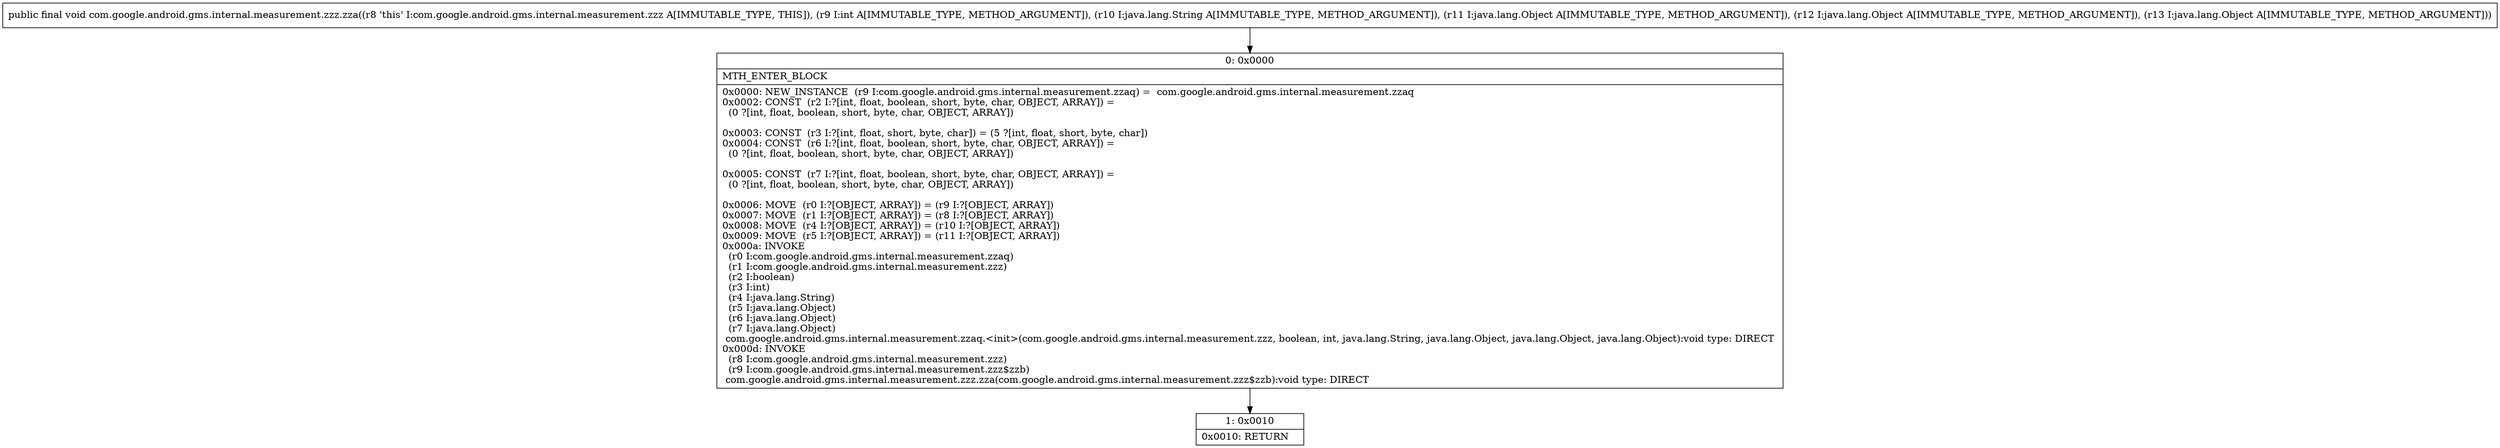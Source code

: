 digraph "CFG forcom.google.android.gms.internal.measurement.zzz.zza(ILjava\/lang\/String;Ljava\/lang\/Object;Ljava\/lang\/Object;Ljava\/lang\/Object;)V" {
Node_0 [shape=record,label="{0\:\ 0x0000|MTH_ENTER_BLOCK\l|0x0000: NEW_INSTANCE  (r9 I:com.google.android.gms.internal.measurement.zzaq) =  com.google.android.gms.internal.measurement.zzaq \l0x0002: CONST  (r2 I:?[int, float, boolean, short, byte, char, OBJECT, ARRAY]) = \l  (0 ?[int, float, boolean, short, byte, char, OBJECT, ARRAY])\l \l0x0003: CONST  (r3 I:?[int, float, short, byte, char]) = (5 ?[int, float, short, byte, char]) \l0x0004: CONST  (r6 I:?[int, float, boolean, short, byte, char, OBJECT, ARRAY]) = \l  (0 ?[int, float, boolean, short, byte, char, OBJECT, ARRAY])\l \l0x0005: CONST  (r7 I:?[int, float, boolean, short, byte, char, OBJECT, ARRAY]) = \l  (0 ?[int, float, boolean, short, byte, char, OBJECT, ARRAY])\l \l0x0006: MOVE  (r0 I:?[OBJECT, ARRAY]) = (r9 I:?[OBJECT, ARRAY]) \l0x0007: MOVE  (r1 I:?[OBJECT, ARRAY]) = (r8 I:?[OBJECT, ARRAY]) \l0x0008: MOVE  (r4 I:?[OBJECT, ARRAY]) = (r10 I:?[OBJECT, ARRAY]) \l0x0009: MOVE  (r5 I:?[OBJECT, ARRAY]) = (r11 I:?[OBJECT, ARRAY]) \l0x000a: INVOKE  \l  (r0 I:com.google.android.gms.internal.measurement.zzaq)\l  (r1 I:com.google.android.gms.internal.measurement.zzz)\l  (r2 I:boolean)\l  (r3 I:int)\l  (r4 I:java.lang.String)\l  (r5 I:java.lang.Object)\l  (r6 I:java.lang.Object)\l  (r7 I:java.lang.Object)\l com.google.android.gms.internal.measurement.zzaq.\<init\>(com.google.android.gms.internal.measurement.zzz, boolean, int, java.lang.String, java.lang.Object, java.lang.Object, java.lang.Object):void type: DIRECT \l0x000d: INVOKE  \l  (r8 I:com.google.android.gms.internal.measurement.zzz)\l  (r9 I:com.google.android.gms.internal.measurement.zzz$zzb)\l com.google.android.gms.internal.measurement.zzz.zza(com.google.android.gms.internal.measurement.zzz$zzb):void type: DIRECT \l}"];
Node_1 [shape=record,label="{1\:\ 0x0010|0x0010: RETURN   \l}"];
MethodNode[shape=record,label="{public final void com.google.android.gms.internal.measurement.zzz.zza((r8 'this' I:com.google.android.gms.internal.measurement.zzz A[IMMUTABLE_TYPE, THIS]), (r9 I:int A[IMMUTABLE_TYPE, METHOD_ARGUMENT]), (r10 I:java.lang.String A[IMMUTABLE_TYPE, METHOD_ARGUMENT]), (r11 I:java.lang.Object A[IMMUTABLE_TYPE, METHOD_ARGUMENT]), (r12 I:java.lang.Object A[IMMUTABLE_TYPE, METHOD_ARGUMENT]), (r13 I:java.lang.Object A[IMMUTABLE_TYPE, METHOD_ARGUMENT])) }"];
MethodNode -> Node_0;
Node_0 -> Node_1;
}

